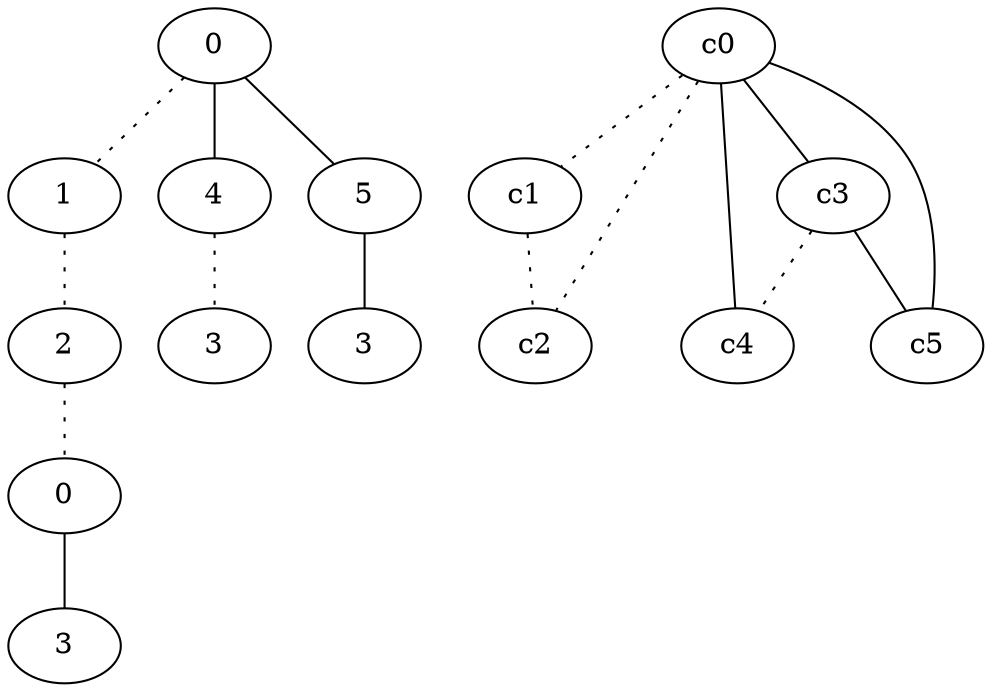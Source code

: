 graph {
a0[label=0];
a1[label=1];
a2[label=2];
a3[label=0];
a4[label=3];
a5[label=4];
a6[label=3];
a7[label=5];
a8[label=3];
a0 -- a1 [style=dotted];
a0 -- a5;
a0 -- a7;
a1 -- a2 [style=dotted];
a2 -- a3 [style=dotted];
a3 -- a4;
a5 -- a6 [style=dotted];
a7 -- a8;
c0 -- c1 [style=dotted];
c0 -- c2 [style=dotted];
c0 -- c3;
c0 -- c4;
c0 -- c5;
c1 -- c2 [style=dotted];
c3 -- c4 [style=dotted];
c3 -- c5;
}
